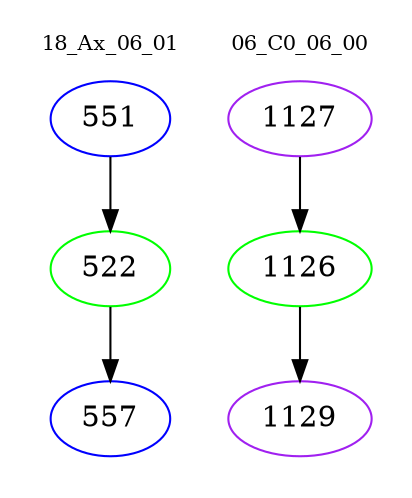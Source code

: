 digraph{
subgraph cluster_0 {
color = white
label = "18_Ax_06_01";
fontsize=10;
T0_551 [label="551", color="blue"]
T0_551 -> T0_522 [color="black"]
T0_522 [label="522", color="green"]
T0_522 -> T0_557 [color="black"]
T0_557 [label="557", color="blue"]
}
subgraph cluster_1 {
color = white
label = "06_C0_06_00";
fontsize=10;
T1_1127 [label="1127", color="purple"]
T1_1127 -> T1_1126 [color="black"]
T1_1126 [label="1126", color="green"]
T1_1126 -> T1_1129 [color="black"]
T1_1129 [label="1129", color="purple"]
}
}
